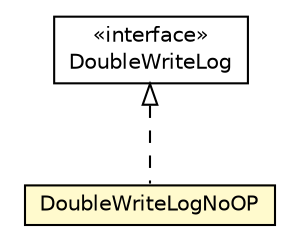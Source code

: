 #!/usr/local/bin/dot
#
# Class diagram 
# Generated by UMLGraph version R5_6-24-gf6e263 (http://www.umlgraph.org/)
#

digraph G {
	edge [fontname="Helvetica",fontsize=10,labelfontname="Helvetica",labelfontsize=10];
	node [fontname="Helvetica",fontsize=10,shape=plaintext];
	nodesep=0.25;
	ranksep=0.5;
	// com.orientechnologies.orient.core.storage.cache.local.doublewritelog.DoubleWriteLog
	c1097281 [label=<<table title="com.orientechnologies.orient.core.storage.cache.local.doublewritelog.DoubleWriteLog" border="0" cellborder="1" cellspacing="0" cellpadding="2" port="p" href="./DoubleWriteLog.html">
		<tr><td><table border="0" cellspacing="0" cellpadding="1">
<tr><td align="center" balign="center"> &#171;interface&#187; </td></tr>
<tr><td align="center" balign="center"> DoubleWriteLog </td></tr>
		</table></td></tr>
		</table>>, URL="./DoubleWriteLog.html", fontname="Helvetica", fontcolor="black", fontsize=10.0];
	// com.orientechnologies.orient.core.storage.cache.local.doublewritelog.DoubleWriteLogNoOP
	c1097283 [label=<<table title="com.orientechnologies.orient.core.storage.cache.local.doublewritelog.DoubleWriteLogNoOP" border="0" cellborder="1" cellspacing="0" cellpadding="2" port="p" bgcolor="lemonChiffon" href="./DoubleWriteLogNoOP.html">
		<tr><td><table border="0" cellspacing="0" cellpadding="1">
<tr><td align="center" balign="center"> DoubleWriteLogNoOP </td></tr>
		</table></td></tr>
		</table>>, URL="./DoubleWriteLogNoOP.html", fontname="Helvetica", fontcolor="black", fontsize=10.0];
	//com.orientechnologies.orient.core.storage.cache.local.doublewritelog.DoubleWriteLogNoOP implements com.orientechnologies.orient.core.storage.cache.local.doublewritelog.DoubleWriteLog
	c1097281:p -> c1097283:p [dir=back,arrowtail=empty,style=dashed];
}

